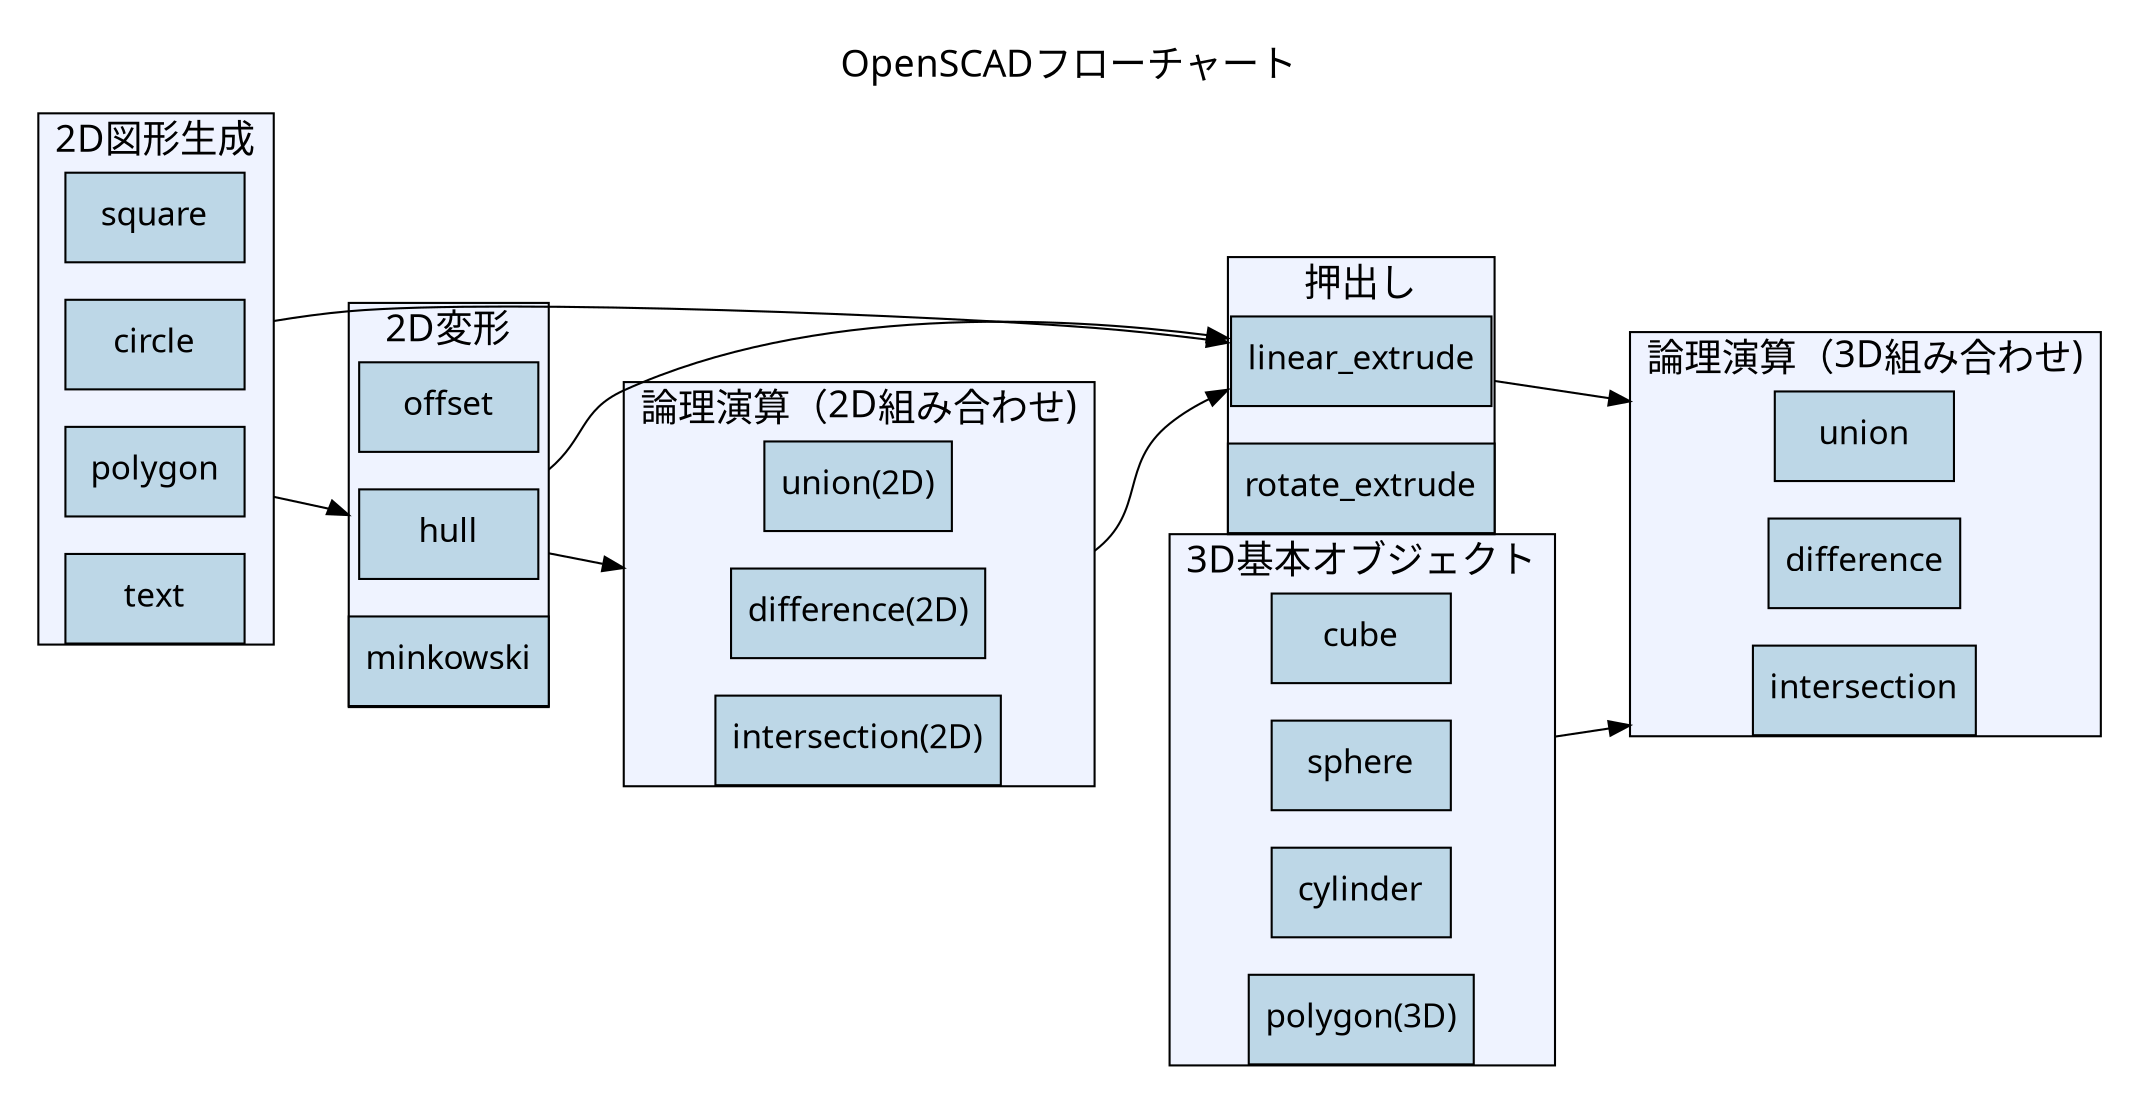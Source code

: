 digraph g{
  graph[
  label="OpenSCADフローチャート",
  layout = dot,
  charset = "UTF-8",
   labelloc = "t",
   labeljust = "c",
   bgcolor = "#ffffff",
   fontcolor = black,
   fontsize = 18,
   style = "filled",
   rankdir = "LR",
   margin = 0.2,
   fontname = "Hiragino Kaku Gothic",
  compound = true
  ];

  node [
     style = "solid,filled",
     fontsize = 16,
     fontname = "Hiragino Kaku Gothic",
     height = 0.6,
     width = 1.2,
     shape=box,
     fillcolor="/blues5/1"
   ];

  subgraph cluster1{
  margin = 0.2;
  label= "2D図形生成";
  bgcolor="/blues5/1";
  node[fillcolor="/blues5/2"];

    "square";
    "circle";
    "polygon";
    "text"
  };
  subgraph cluster2{
  margin = 0.2;
  bgcolor="/blues5/1";
  node[fillcolor="/blues5/2"];
  label="3D基本オブジェクト";
  "cube";
  "sphere";
  "cylinder";
  "polygon(3D)";
  }
  subgraph cluster3{
  margin = 0.2;
  bgcolor="/blues5/1";
  node[fillcolor="/blues5/2"];
  label="押出し";
  "linear_extrude";
  "rotate_extrude";
  }

  subgraph cluster4{
  margin = 0.2;
  bgcolor="/blues5/1";
  node[fillcolor="/blues5/2"];
  label="2D変形";
  "offset";
  "hull";
  "minkowski"
  }
  subgraph cluster5{
  margin = 0.2;
  bgcolor="/blues5/1";
  node[fillcolor="/blues5/2"];
label="論理演算（3D組み合わせ)";
union;
difference;
intersection;
}
subgraph cluster6{
margin = 0.2;
bgcolor="/blues5/1";
node[fillcolor="/blues5/2"];
label="論理演算（2D組み合わせ)";
"union(2D)";
"difference(2D)";
"intersection(2D)";
}
circle -> linear_extrude[ltail=cluster1, lhead=cluster3];
polygon -> hull[lhead=cluster4,ltail=cluster1];
hull ->linear_extrude[ltail=cluster4, lhead=cluster3];
hull ->"difference(2D)"[ltail=cluster4, lhead=cluster6];
"difference(2D)" ->linear_extrude[ltail=cluster6, lhead=cluster3];

  sphere-> intersection[lhead=cluster5,ltail=cluster2];
  linear_extrude -> union[lhead=cluster5,ltail=cluster3];
}
